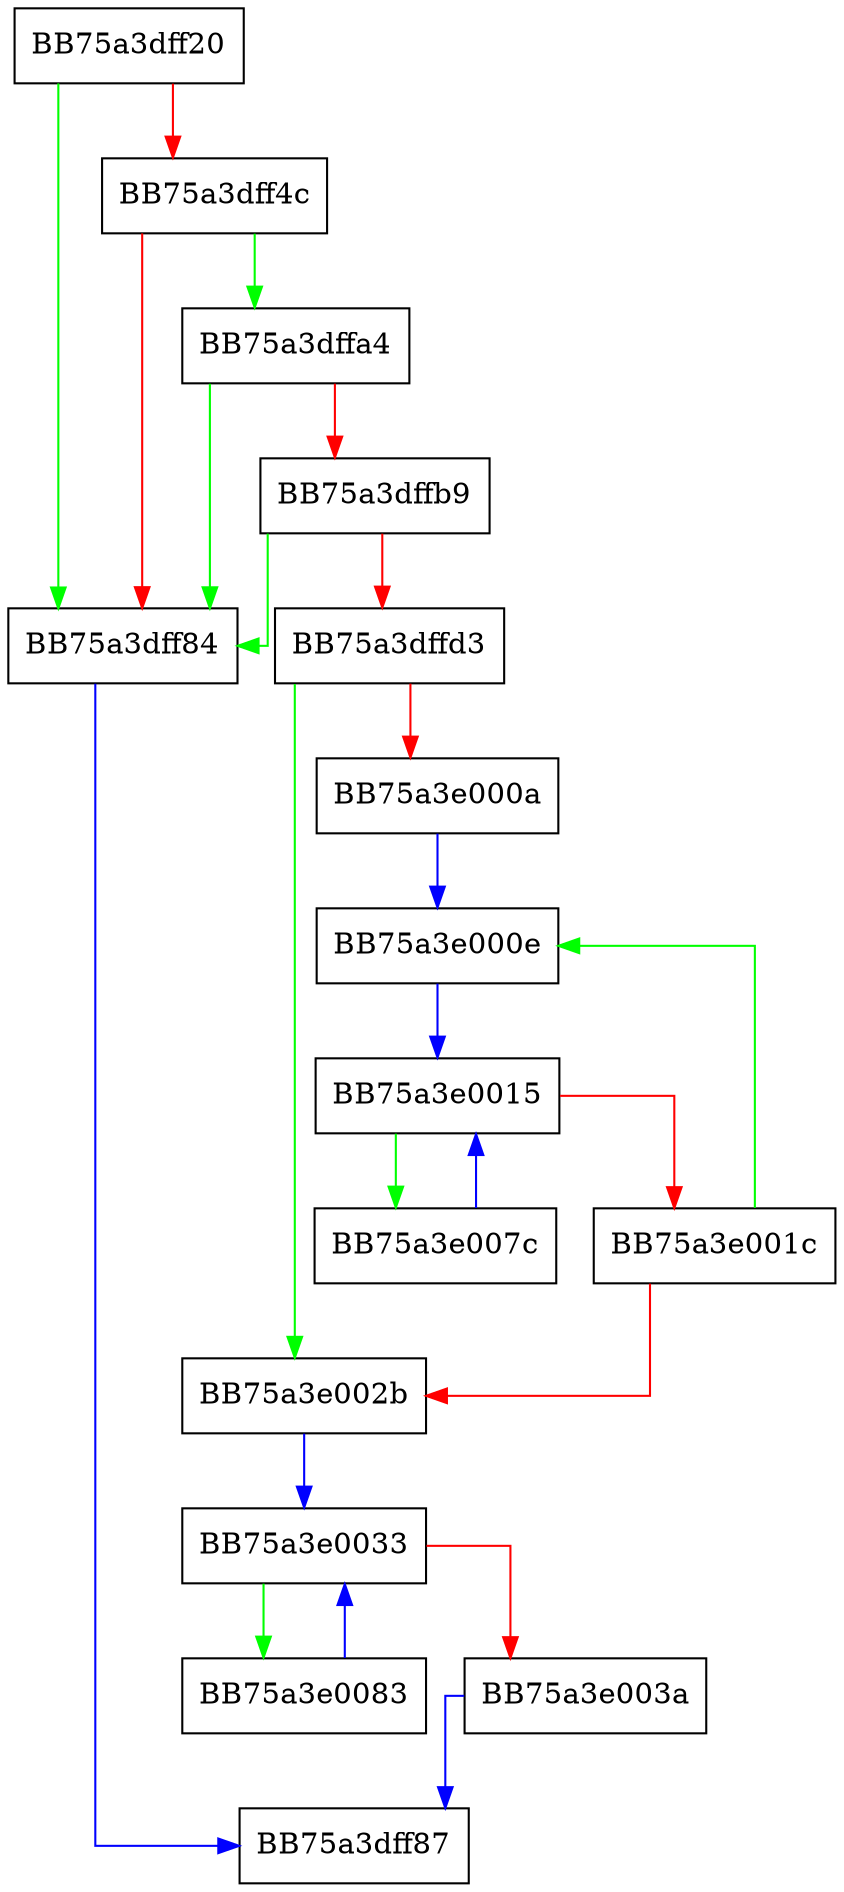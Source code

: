 digraph expand {
  node [shape="box"];
  graph [splines=ortho];
  BB75a3dff20 -> BB75a3dff84 [color="green"];
  BB75a3dff20 -> BB75a3dff4c [color="red"];
  BB75a3dff4c -> BB75a3dffa4 [color="green"];
  BB75a3dff4c -> BB75a3dff84 [color="red"];
  BB75a3dff84 -> BB75a3dff87 [color="blue"];
  BB75a3dffa4 -> BB75a3dff84 [color="green"];
  BB75a3dffa4 -> BB75a3dffb9 [color="red"];
  BB75a3dffb9 -> BB75a3dff84 [color="green"];
  BB75a3dffb9 -> BB75a3dffd3 [color="red"];
  BB75a3dffd3 -> BB75a3e002b [color="green"];
  BB75a3dffd3 -> BB75a3e000a [color="red"];
  BB75a3e000a -> BB75a3e000e [color="blue"];
  BB75a3e000e -> BB75a3e0015 [color="blue"];
  BB75a3e0015 -> BB75a3e007c [color="green"];
  BB75a3e0015 -> BB75a3e001c [color="red"];
  BB75a3e001c -> BB75a3e000e [color="green"];
  BB75a3e001c -> BB75a3e002b [color="red"];
  BB75a3e002b -> BB75a3e0033 [color="blue"];
  BB75a3e0033 -> BB75a3e0083 [color="green"];
  BB75a3e0033 -> BB75a3e003a [color="red"];
  BB75a3e003a -> BB75a3dff87 [color="blue"];
  BB75a3e007c -> BB75a3e0015 [color="blue"];
  BB75a3e0083 -> BB75a3e0033 [color="blue"];
}